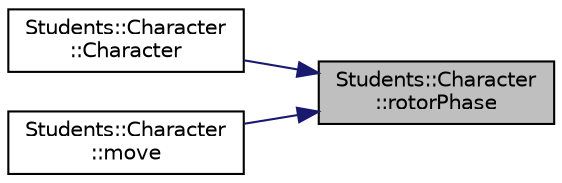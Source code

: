 digraph "Students::Character::rotorPhase"
{
 // LATEX_PDF_SIZE
  edge [fontname="Helvetica",fontsize="10",labelfontname="Helvetica",labelfontsize="10"];
  node [fontname="Helvetica",fontsize="10",shape=record];
  rankdir="RL";
  Node1 [label="Students::Character\l::rotorPhase",height=0.2,width=0.4,color="black", fillcolor="grey75", style="filled", fontcolor="black",tooltip="sets helicopter picture for every move so helicopter seems like it's flying"];
  Node1 -> Node2 [dir="back",color="midnightblue",fontsize="10",style="solid",fontname="Helvetica"];
  Node2 [label="Students::Character\l::Character",height=0.2,width=0.4,color="black", fillcolor="white", style="filled",URL="$class_students_1_1_character.html#ad50119d061430f4582e63c914a514642",tooltip=" "];
  Node1 -> Node3 [dir="back",color="midnightblue",fontsize="10",style="solid",fontname="Helvetica"];
  Node3 [label="Students::Character\l::move",height=0.2,width=0.4,color="black", fillcolor="white", style="filled",URL="$class_students_1_1_character.html#a151e9fa18db03b25ba3e7d10ea025df1",tooltip=" "];
}
